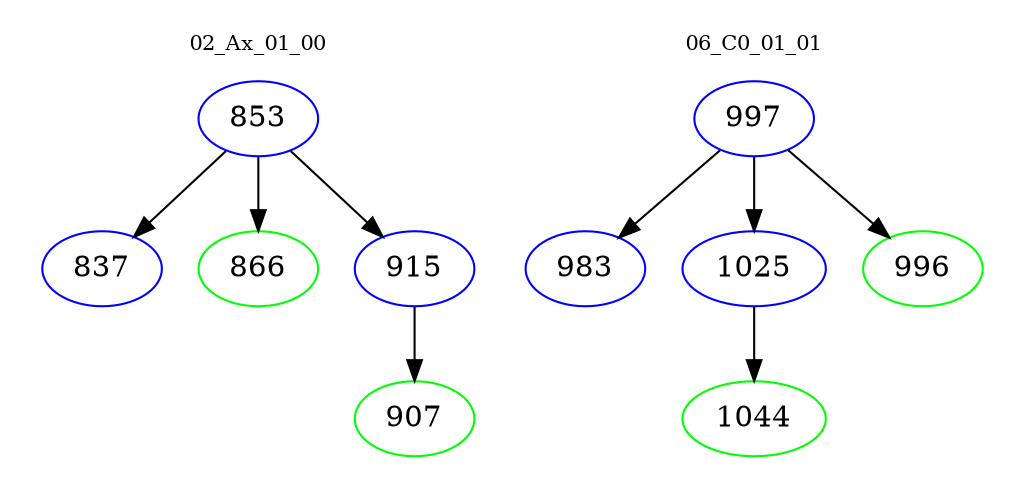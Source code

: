 digraph{
subgraph cluster_0 {
color = white
label = "02_Ax_01_00";
fontsize=10;
T0_853 [label="853", color="blue"]
T0_853 -> T0_837 [color="black"]
T0_837 [label="837", color="blue"]
T0_853 -> T0_866 [color="black"]
T0_866 [label="866", color="green"]
T0_853 -> T0_915 [color="black"]
T0_915 [label="915", color="blue"]
T0_915 -> T0_907 [color="black"]
T0_907 [label="907", color="green"]
}
subgraph cluster_1 {
color = white
label = "06_C0_01_01";
fontsize=10;
T1_997 [label="997", color="blue"]
T1_997 -> T1_983 [color="black"]
T1_983 [label="983", color="blue"]
T1_997 -> T1_1025 [color="black"]
T1_1025 [label="1025", color="blue"]
T1_1025 -> T1_1044 [color="black"]
T1_1044 [label="1044", color="green"]
T1_997 -> T1_996 [color="black"]
T1_996 [label="996", color="green"]
}
}

